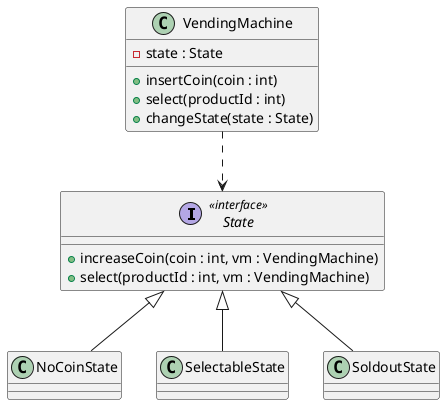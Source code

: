 @startuml
'https://plantuml.com/class-diagram

interface State<<interface>> {
+ increaseCoin(coin : int, vm : VendingMachine)
+ select(productId : int, vm : VendingMachine)
}
class VendingMachine {
- state : State
+ insertCoin(coin : int)
+ select(productId : int)
+ changeState(state : State)
}
class NoCoinState {
}
class SelectableState {
}
class SoldoutState {
}

State <|-- NoCoinState
State <|-- SelectableState
State <|-- SoldoutState
VendingMachine ..> State

@enduml